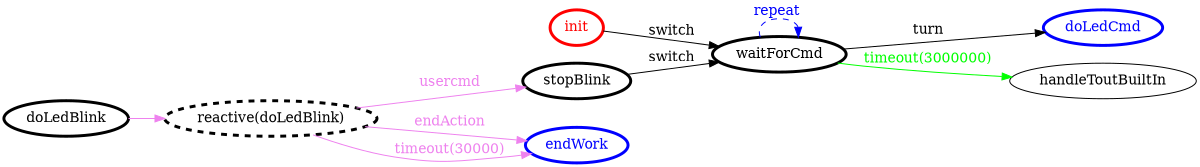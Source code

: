 /*
*
* A GraphViz DOT FSM description 
* Please use a GraphViz visualizer (like http://www.webgraphviz.com)
*  
*/

digraph finite_state_machine {
	rankdir=LR
	size="8,5"
	
	init [ color = red ][ fontcolor = red ][ penwidth = 3 ]
	waitForCmd [ color = black ][ fontcolor = black ][ penwidth = 3 ]
	stopBlink [ color = black ][ fontcolor = black ][ penwidth = 3 ]
	doLedBlink [ color = black ][ fontcolor = black ][ penwidth = 3 ]
	"reactive(doLedBlink)" [ style = dashed ][ color = black ][ fontcolor = black ][ penwidth = 3 ]
	endWork [ color = blue ][ fontcolor = blue ][ penwidth = 3 ]
	doLedCmd [ color = blue ][ fontcolor = blue ][ penwidth = 3 ]
	
	"reactive(doLedBlink)" -> endWork [ label = "endAction" ][ color = violet ][ fontcolor = violet ]
	stopBlink -> waitForCmd [ label = "switch" ][ color = black ][ fontcolor = black ]
	"reactive(doLedBlink)" -> stopBlink [ label = "usercmd" ][ color = violet ][ fontcolor = violet ]
	waitForCmd -> doLedCmd [ label = "turn" ][ color = black ][ fontcolor = black ]
	waitForCmd -> handleToutBuiltIn [ label = "timeout(3000000)" ][ color = green ][ fontcolor = green ]
	doLedBlink -> "reactive(doLedBlink)" [ label = "" ][ color = violet ][ fontcolor = violet ]
	"reactive(doLedBlink)" -> endWork [ label = "timeout(30000)" ][ color = violet ][ fontcolor = violet ]
	init -> waitForCmd [ label = "switch" ][ color = black ][ fontcolor = black ]
	waitForCmd -> waitForCmd [ label = "repeat "][ style = dashed ][ color = blue ][ fontcolor = blue ]
}
